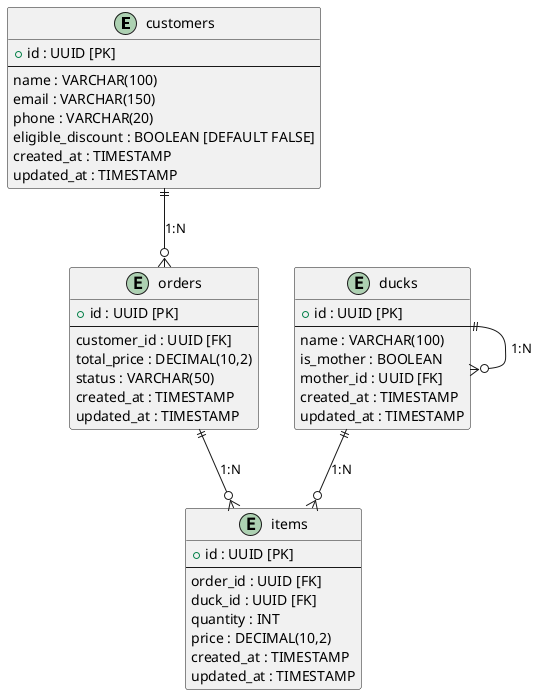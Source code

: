 @startuml diagrama da aplicação em sql

entity "customers" as Users {
    + id : UUID [PK]
    --
    name : VARCHAR(100)
    email : VARCHAR(150)
    phone : VARCHAR(20)
    eligible_discount : BOOLEAN [DEFAULT FALSE]
    created_at : TIMESTAMP
    updated_at : TIMESTAMP
}

entity "ducks" as Ducks {
    + id : UUID [PK]
    --
    name : VARCHAR(100)
    is_mother : BOOLEAN
    mother_id : UUID [FK]
    created_at : TIMESTAMP
    updated_at : TIMESTAMP
}

entity "orders" as Order{
    + id : UUID [PK]
    --
    customer_id : UUID [FK]
    total_price : DECIMAL(10,2)
    status : VARCHAR(50)
    created_at : TIMESTAMP
    updated_at : TIMESTAMP
}

entity "items" as Items {
    + id : UUID [PK]
    --
    order_id : UUID [FK]
    duck_id : UUID [FK]
    quantity : INT
    price : DECIMAL(10,2)
    created_at : TIMESTAMP
    updated_at : TIMESTAMP
}

Users ||--o{ Order : "1:N"
Ducks ||--o{ Ducks : "1:N"
Order ||--o{ Items : "1:N"
Ducks ||--o{ Items : "1:N"

@enduml